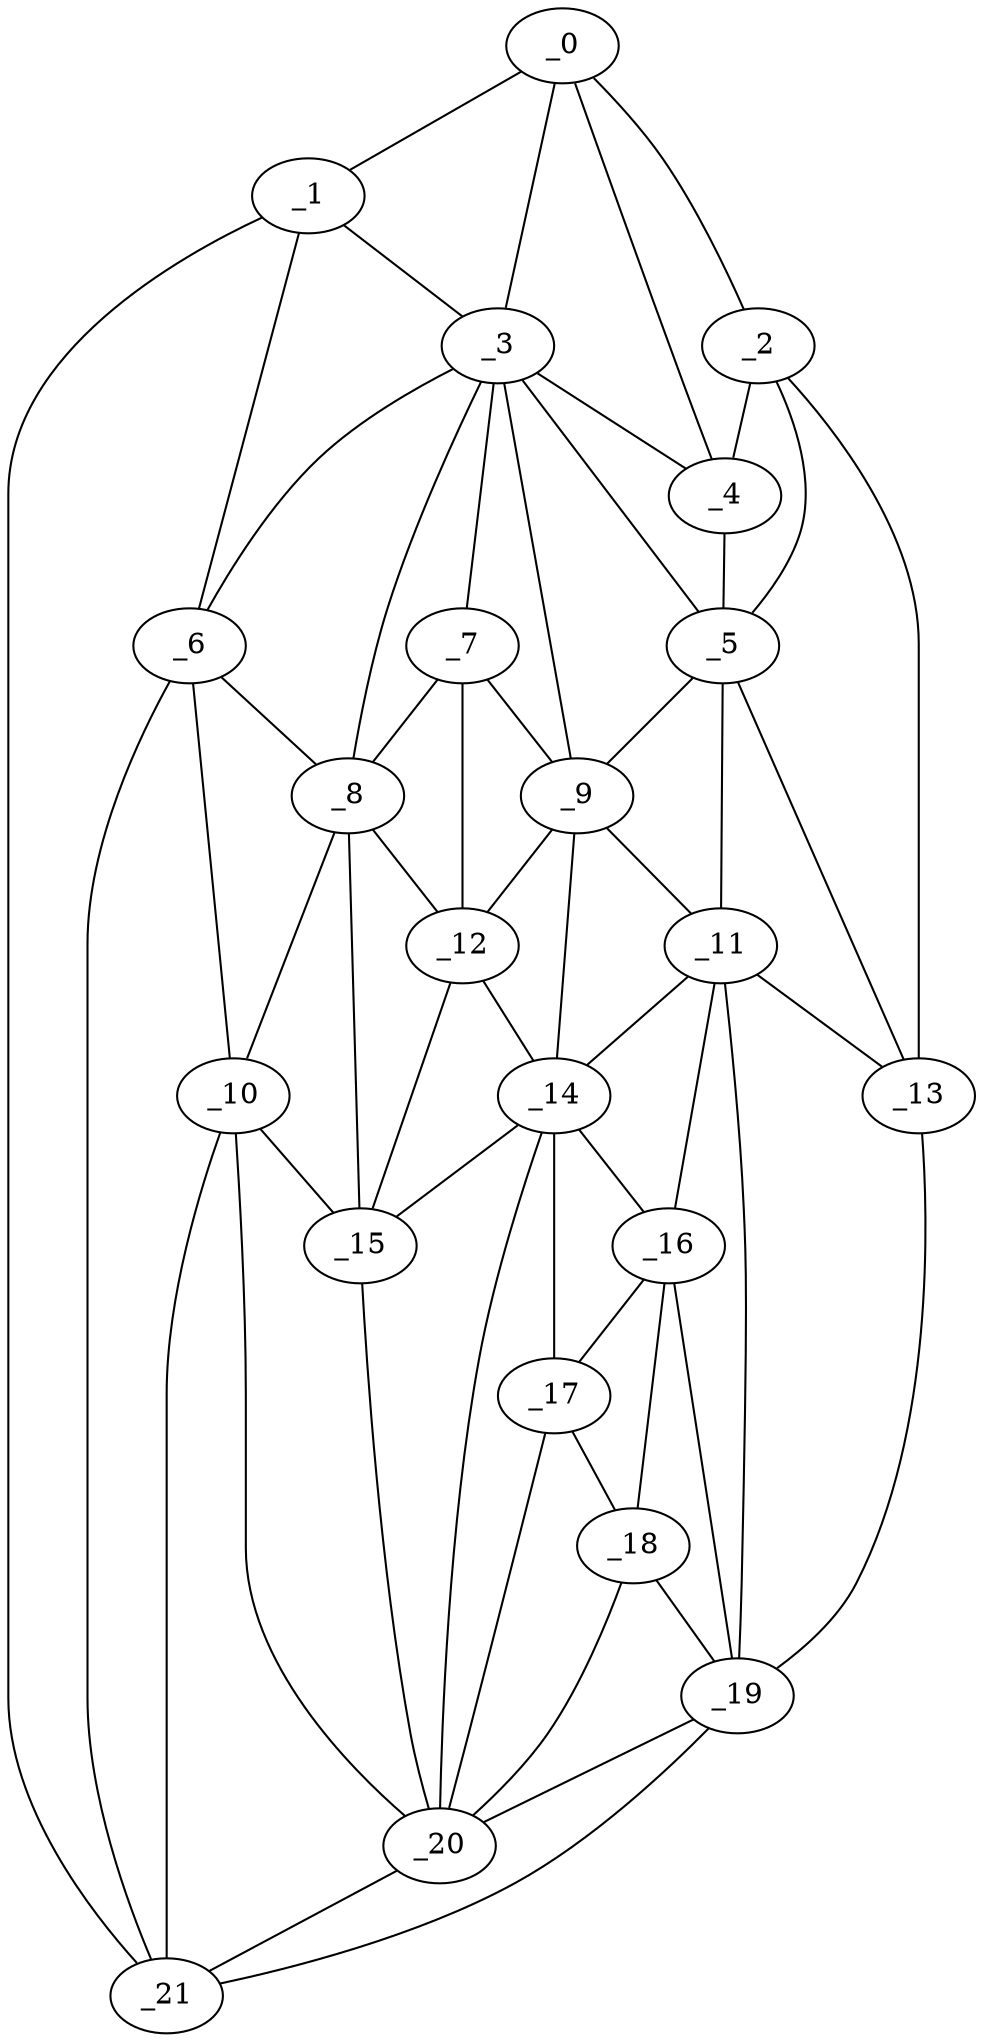 graph "obj20__0.gxl" {
	_0	 [x=30,
		y=99];
	_1	 [x=32,
		y=124];
	_0 -- _1	 [valence=1];
	_2	 [x=43,
		y=8];
	_0 -- _2	 [valence=1];
	_3	 [x=46,
		y=94];
	_0 -- _3	 [valence=1];
	_4	 [x=48,
		y=47];
	_0 -- _4	 [valence=2];
	_1 -- _3	 [valence=2];
	_6	 [x=62,
		y=116];
	_1 -- _6	 [valence=1];
	_21	 [x=100,
		y=122];
	_1 -- _21	 [valence=1];
	_2 -- _4	 [valence=2];
	_5	 [x=55,
		y=50];
	_2 -- _5	 [valence=2];
	_13	 [x=81,
		y=8];
	_2 -- _13	 [valence=1];
	_3 -- _4	 [valence=2];
	_3 -- _5	 [valence=1];
	_3 -- _6	 [valence=2];
	_7	 [x=64,
		y=90];
	_3 -- _7	 [valence=2];
	_8	 [x=66,
		y=99];
	_3 -- _8	 [valence=1];
	_9	 [x=69,
		y=81];
	_3 -- _9	 [valence=1];
	_4 -- _5	 [valence=2];
	_5 -- _9	 [valence=2];
	_11	 [x=76,
		y=50];
	_5 -- _11	 [valence=1];
	_5 -- _13	 [valence=2];
	_6 -- _8	 [valence=1];
	_10	 [x=73,
		y=115];
	_6 -- _10	 [valence=2];
	_6 -- _21	 [valence=1];
	_7 -- _8	 [valence=2];
	_7 -- _9	 [valence=2];
	_12	 [x=79,
		y=90];
	_7 -- _12	 [valence=2];
	_8 -- _10	 [valence=1];
	_8 -- _12	 [valence=2];
	_15	 [x=82,
		y=94];
	_8 -- _15	 [valence=1];
	_9 -- _11	 [valence=2];
	_9 -- _12	 [valence=2];
	_14	 [x=82,
		y=80];
	_9 -- _14	 [valence=1];
	_10 -- _15	 [valence=2];
	_20	 [x=97,
		y=96];
	_10 -- _20	 [valence=2];
	_10 -- _21	 [valence=2];
	_11 -- _13	 [valence=2];
	_11 -- _14	 [valence=1];
	_16	 [x=83,
		y=51];
	_11 -- _16	 [valence=2];
	_19	 [x=97,
		y=38];
	_11 -- _19	 [valence=2];
	_12 -- _14	 [valence=1];
	_12 -- _15	 [valence=2];
	_13 -- _19	 [valence=1];
	_14 -- _15	 [valence=2];
	_14 -- _16	 [valence=2];
	_17	 [x=93,
		y=61];
	_14 -- _17	 [valence=2];
	_14 -- _20	 [valence=2];
	_15 -- _20	 [valence=2];
	_16 -- _17	 [valence=1];
	_18	 [x=95,
		y=52];
	_16 -- _18	 [valence=2];
	_16 -- _19	 [valence=2];
	_17 -- _18	 [valence=2];
	_17 -- _20	 [valence=1];
	_18 -- _19	 [valence=2];
	_18 -- _20	 [valence=2];
	_19 -- _20	 [valence=2];
	_19 -- _21	 [valence=1];
	_20 -- _21	 [valence=2];
}
